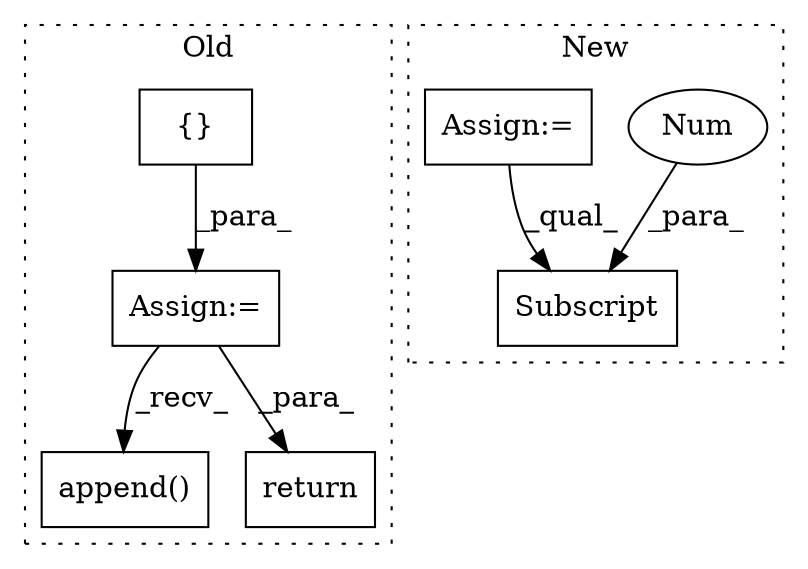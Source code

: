 digraph G {
subgraph cluster0 {
1 [label="append()" a="75" s="4562,4579" l="16,1" shape="box"];
4 [label="{}" a="59" s="4212,4212" l="2,1" shape="box"];
5 [label="Assign:=" a="68" s="4209" l="3" shape="box"];
6 [label="return" a="93" s="4688" l="7" shape="box"];
label = "Old";
style="dotted";
}
subgraph cluster1 {
2 [label="Subscript" a="63" s="6110,0" l="4,0" shape="box"];
3 [label="Num" a="76" s="6112" l="1" shape="ellipse"];
7 [label="Assign:=" a="68" s="5902" l="3" shape="box"];
label = "New";
style="dotted";
}
3 -> 2 [label="_para_"];
4 -> 5 [label="_para_"];
5 -> 1 [label="_recv_"];
5 -> 6 [label="_para_"];
7 -> 2 [label="_qual_"];
}